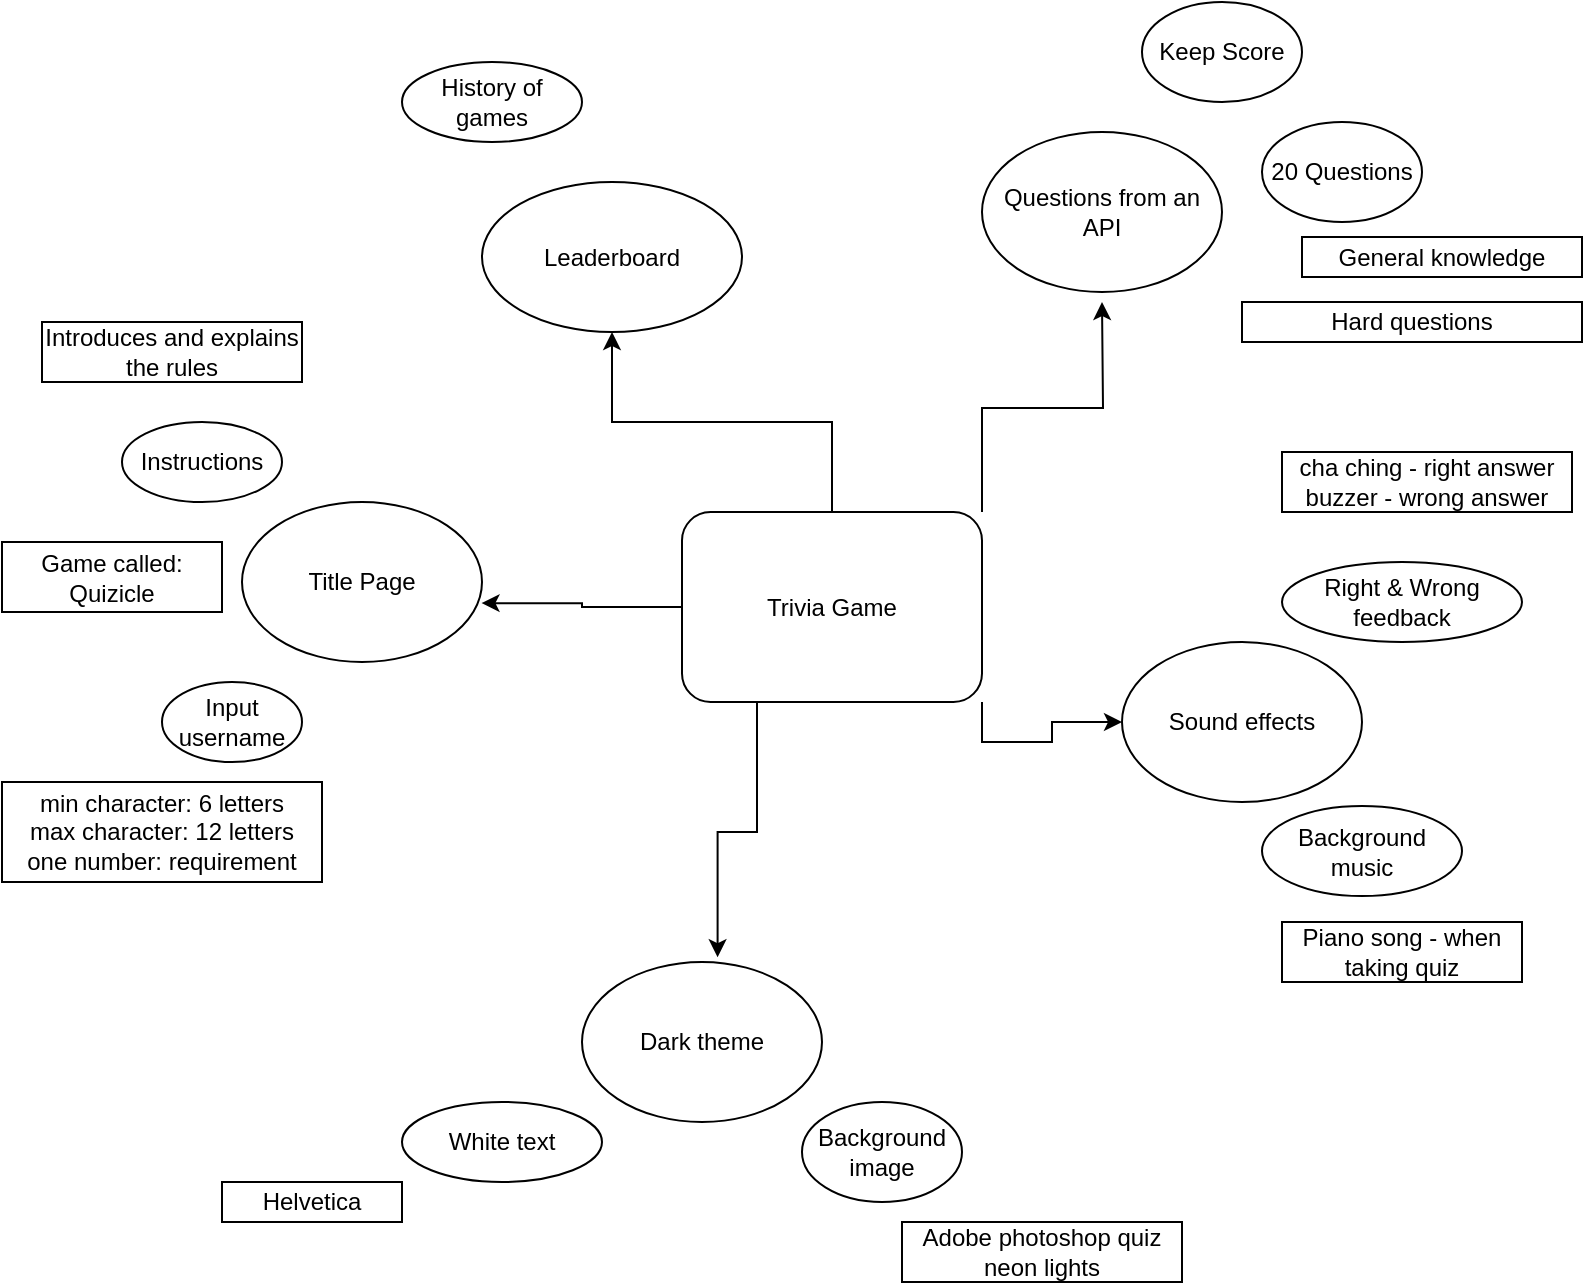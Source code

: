 <mxfile version="21.0.6" type="onedrive"><diagram id="C5RBs43oDa-KdzZeNtuy" name="Page-1"><mxGraphModel grid="1" page="1" gridSize="10" guides="1" tooltips="1" connect="1" arrows="1" fold="1" pageScale="1" pageWidth="827" pageHeight="1169" math="0" shadow="0"><root><mxCell id="WIyWlLk6GJQsqaUBKTNV-0"/><mxCell id="WIyWlLk6GJQsqaUBKTNV-1" parent="WIyWlLk6GJQsqaUBKTNV-0"/><mxCell id="VZY_bAcP5cJOVkFMNUOO-29" style="edgeStyle=orthogonalEdgeStyle;rounded=0;orthogonalLoop=1;jettySize=auto;html=1;exitX=0;exitY=0.5;exitDx=0;exitDy=0;entryX=0.998;entryY=0.632;entryDx=0;entryDy=0;entryPerimeter=0;" edge="1" parent="WIyWlLk6GJQsqaUBKTNV-1" source="VZY_bAcP5cJOVkFMNUOO-3" target="VZY_bAcP5cJOVkFMNUOO-9"><mxGeometry relative="1" as="geometry"/></mxCell><mxCell id="VZY_bAcP5cJOVkFMNUOO-30" style="edgeStyle=orthogonalEdgeStyle;rounded=0;orthogonalLoop=1;jettySize=auto;html=1;exitX=0.5;exitY=0;exitDx=0;exitDy=0;" edge="1" parent="WIyWlLk6GJQsqaUBKTNV-1" source="VZY_bAcP5cJOVkFMNUOO-3" target="VZY_bAcP5cJOVkFMNUOO-10"><mxGeometry relative="1" as="geometry"/></mxCell><mxCell id="VZY_bAcP5cJOVkFMNUOO-31" style="edgeStyle=orthogonalEdgeStyle;rounded=0;orthogonalLoop=1;jettySize=auto;html=1;exitX=1;exitY=0;exitDx=0;exitDy=0;" edge="1" parent="WIyWlLk6GJQsqaUBKTNV-1" source="VZY_bAcP5cJOVkFMNUOO-3"><mxGeometry relative="1" as="geometry"><mxPoint x="570" y="310" as="targetPoint"/></mxGeometry></mxCell><mxCell id="VZY_bAcP5cJOVkFMNUOO-32" style="edgeStyle=orthogonalEdgeStyle;rounded=0;orthogonalLoop=1;jettySize=auto;html=1;exitX=1;exitY=1;exitDx=0;exitDy=0;entryX=0;entryY=0.5;entryDx=0;entryDy=0;" edge="1" parent="WIyWlLk6GJQsqaUBKTNV-1" source="VZY_bAcP5cJOVkFMNUOO-3" target="VZY_bAcP5cJOVkFMNUOO-17"><mxGeometry relative="1" as="geometry"/></mxCell><mxCell id="VZY_bAcP5cJOVkFMNUOO-36" style="edgeStyle=orthogonalEdgeStyle;rounded=0;orthogonalLoop=1;jettySize=auto;html=1;exitX=0.25;exitY=1;exitDx=0;exitDy=0;entryX=0.565;entryY=-0.03;entryDx=0;entryDy=0;entryPerimeter=0;" edge="1" parent="WIyWlLk6GJQsqaUBKTNV-1" source="VZY_bAcP5cJOVkFMNUOO-3" target="VZY_bAcP5cJOVkFMNUOO-13"><mxGeometry relative="1" as="geometry"/></mxCell><mxCell id="VZY_bAcP5cJOVkFMNUOO-3" value="Trivia Game" style="rounded=1;whiteSpace=wrap;html=1;" vertex="1" parent="WIyWlLk6GJQsqaUBKTNV-1"><mxGeometry x="360" y="415" width="150" height="95" as="geometry"/></mxCell><mxCell id="VZY_bAcP5cJOVkFMNUOO-4" value="Keep Score" style="ellipse;whiteSpace=wrap;html=1;" vertex="1" parent="WIyWlLk6GJQsqaUBKTNV-1"><mxGeometry x="590" y="160" width="80" height="50" as="geometry"/></mxCell><mxCell id="VZY_bAcP5cJOVkFMNUOO-5" value="Input username" style="ellipse;whiteSpace=wrap;html=1;" vertex="1" parent="WIyWlLk6GJQsqaUBKTNV-1"><mxGeometry x="100" y="500" width="70" height="40" as="geometry"/></mxCell><mxCell id="VZY_bAcP5cJOVkFMNUOO-7" value="Questions from an API" style="ellipse;whiteSpace=wrap;html=1;" vertex="1" parent="WIyWlLk6GJQsqaUBKTNV-1"><mxGeometry x="510" y="225" width="120" height="80" as="geometry"/></mxCell><mxCell id="VZY_bAcP5cJOVkFMNUOO-8" value="20 Questions" style="ellipse;whiteSpace=wrap;html=1;" vertex="1" parent="WIyWlLk6GJQsqaUBKTNV-1"><mxGeometry x="650" y="220" width="80" height="50" as="geometry"/></mxCell><mxCell id="VZY_bAcP5cJOVkFMNUOO-9" value="Title Page" style="ellipse;whiteSpace=wrap;html=1;" vertex="1" parent="WIyWlLk6GJQsqaUBKTNV-1"><mxGeometry x="140" y="410" width="120" height="80" as="geometry"/></mxCell><mxCell id="VZY_bAcP5cJOVkFMNUOO-10" value="Leaderboard" style="ellipse;whiteSpace=wrap;html=1;" vertex="1" parent="WIyWlLk6GJQsqaUBKTNV-1"><mxGeometry x="260" y="250" width="130" height="75" as="geometry"/></mxCell><mxCell id="VZY_bAcP5cJOVkFMNUOO-13" value="Dark theme" style="ellipse;whiteSpace=wrap;html=1;" vertex="1" parent="WIyWlLk6GJQsqaUBKTNV-1"><mxGeometry x="310" y="640" width="120" height="80" as="geometry"/></mxCell><mxCell id="VZY_bAcP5cJOVkFMNUOO-14" value="Background image" style="ellipse;whiteSpace=wrap;html=1;" vertex="1" parent="WIyWlLk6GJQsqaUBKTNV-1"><mxGeometry x="420" y="710" width="80" height="50" as="geometry"/></mxCell><mxCell id="VZY_bAcP5cJOVkFMNUOO-15" value="White text" style="ellipse;whiteSpace=wrap;html=1;" vertex="1" parent="WIyWlLk6GJQsqaUBKTNV-1"><mxGeometry x="220" y="710" width="100" height="40" as="geometry"/></mxCell><mxCell id="VZY_bAcP5cJOVkFMNUOO-16" value="Instructions" style="ellipse;whiteSpace=wrap;html=1;" vertex="1" parent="WIyWlLk6GJQsqaUBKTNV-1"><mxGeometry x="80" y="370" width="80" height="40" as="geometry"/></mxCell><mxCell id="VZY_bAcP5cJOVkFMNUOO-17" value="Sound effects" style="ellipse;whiteSpace=wrap;html=1;" vertex="1" parent="WIyWlLk6GJQsqaUBKTNV-1"><mxGeometry x="580" y="480" width="120" height="80" as="geometry"/></mxCell><mxCell id="VZY_bAcP5cJOVkFMNUOO-18" value="Background music" style="ellipse;whiteSpace=wrap;html=1;" vertex="1" parent="WIyWlLk6GJQsqaUBKTNV-1"><mxGeometry x="650" y="562" width="100" height="45" as="geometry"/></mxCell><mxCell id="VZY_bAcP5cJOVkFMNUOO-19" value="Right &amp;amp; Wrong feedback" style="ellipse;whiteSpace=wrap;html=1;" vertex="1" parent="WIyWlLk6GJQsqaUBKTNV-1"><mxGeometry x="660" y="440" width="120" height="40" as="geometry"/></mxCell><mxCell id="VZY_bAcP5cJOVkFMNUOO-23" value="History of games" style="ellipse;whiteSpace=wrap;html=1;" vertex="1" parent="WIyWlLk6GJQsqaUBKTNV-1"><mxGeometry x="220" y="190" width="90" height="40" as="geometry"/></mxCell><mxCell id="VZY_bAcP5cJOVkFMNUOO-25" value="Adobe photoshop quiz neon lights" style="rounded=0;whiteSpace=wrap;html=1;" vertex="1" parent="WIyWlLk6GJQsqaUBKTNV-1"><mxGeometry x="470" y="770" width="140" height="30" as="geometry"/></mxCell><mxCell id="VZY_bAcP5cJOVkFMNUOO-28" value="Helvetica" style="rounded=0;whiteSpace=wrap;html=1;" vertex="1" parent="WIyWlLk6GJQsqaUBKTNV-1"><mxGeometry x="130" y="750" width="90" height="20" as="geometry"/></mxCell><mxCell id="VZY_bAcP5cJOVkFMNUOO-33" value="Game called: Quizicle" style="rounded=0;whiteSpace=wrap;html=1;" vertex="1" parent="WIyWlLk6GJQsqaUBKTNV-1"><mxGeometry x="20" y="430" width="110" height="35" as="geometry"/></mxCell><mxCell id="VZY_bAcP5cJOVkFMNUOO-34" value="Introduces and explains the rules" style="rounded=0;whiteSpace=wrap;html=1;" vertex="1" parent="WIyWlLk6GJQsqaUBKTNV-1"><mxGeometry x="40" y="320" width="130" height="30" as="geometry"/></mxCell><mxCell id="VZY_bAcP5cJOVkFMNUOO-35" value="min character: 6 letters&lt;br&gt;max character: 12 letters&lt;br&gt;one number: requirement" style="rounded=0;whiteSpace=wrap;html=1;" vertex="1" parent="WIyWlLk6GJQsqaUBKTNV-1"><mxGeometry x="20" y="550" width="160" height="50" as="geometry"/></mxCell><mxCell id="VZY_bAcP5cJOVkFMNUOO-37" value="cha ching - right answer&lt;br&gt;buzzer - wrong answer" style="rounded=0;whiteSpace=wrap;html=1;" vertex="1" parent="WIyWlLk6GJQsqaUBKTNV-1"><mxGeometry x="660" y="385" width="145" height="30" as="geometry"/></mxCell><mxCell id="VZY_bAcP5cJOVkFMNUOO-38" value="Piano song - when taking quiz" style="rounded=0;whiteSpace=wrap;html=1;" vertex="1" parent="WIyWlLk6GJQsqaUBKTNV-1"><mxGeometry x="660" y="620" width="120" height="30" as="geometry"/></mxCell><mxCell id="VZY_bAcP5cJOVkFMNUOO-40" value="General knowledge" style="rounded=0;whiteSpace=wrap;html=1;" vertex="1" parent="WIyWlLk6GJQsqaUBKTNV-1"><mxGeometry x="670" y="277.5" width="140" height="20" as="geometry"/></mxCell><mxCell id="VZY_bAcP5cJOVkFMNUOO-41" value="Hard questions" style="rounded=0;whiteSpace=wrap;html=1;" vertex="1" parent="WIyWlLk6GJQsqaUBKTNV-1"><mxGeometry x="640" y="310" width="170" height="20" as="geometry"/></mxCell></root></mxGraphModel></diagram></mxfile>